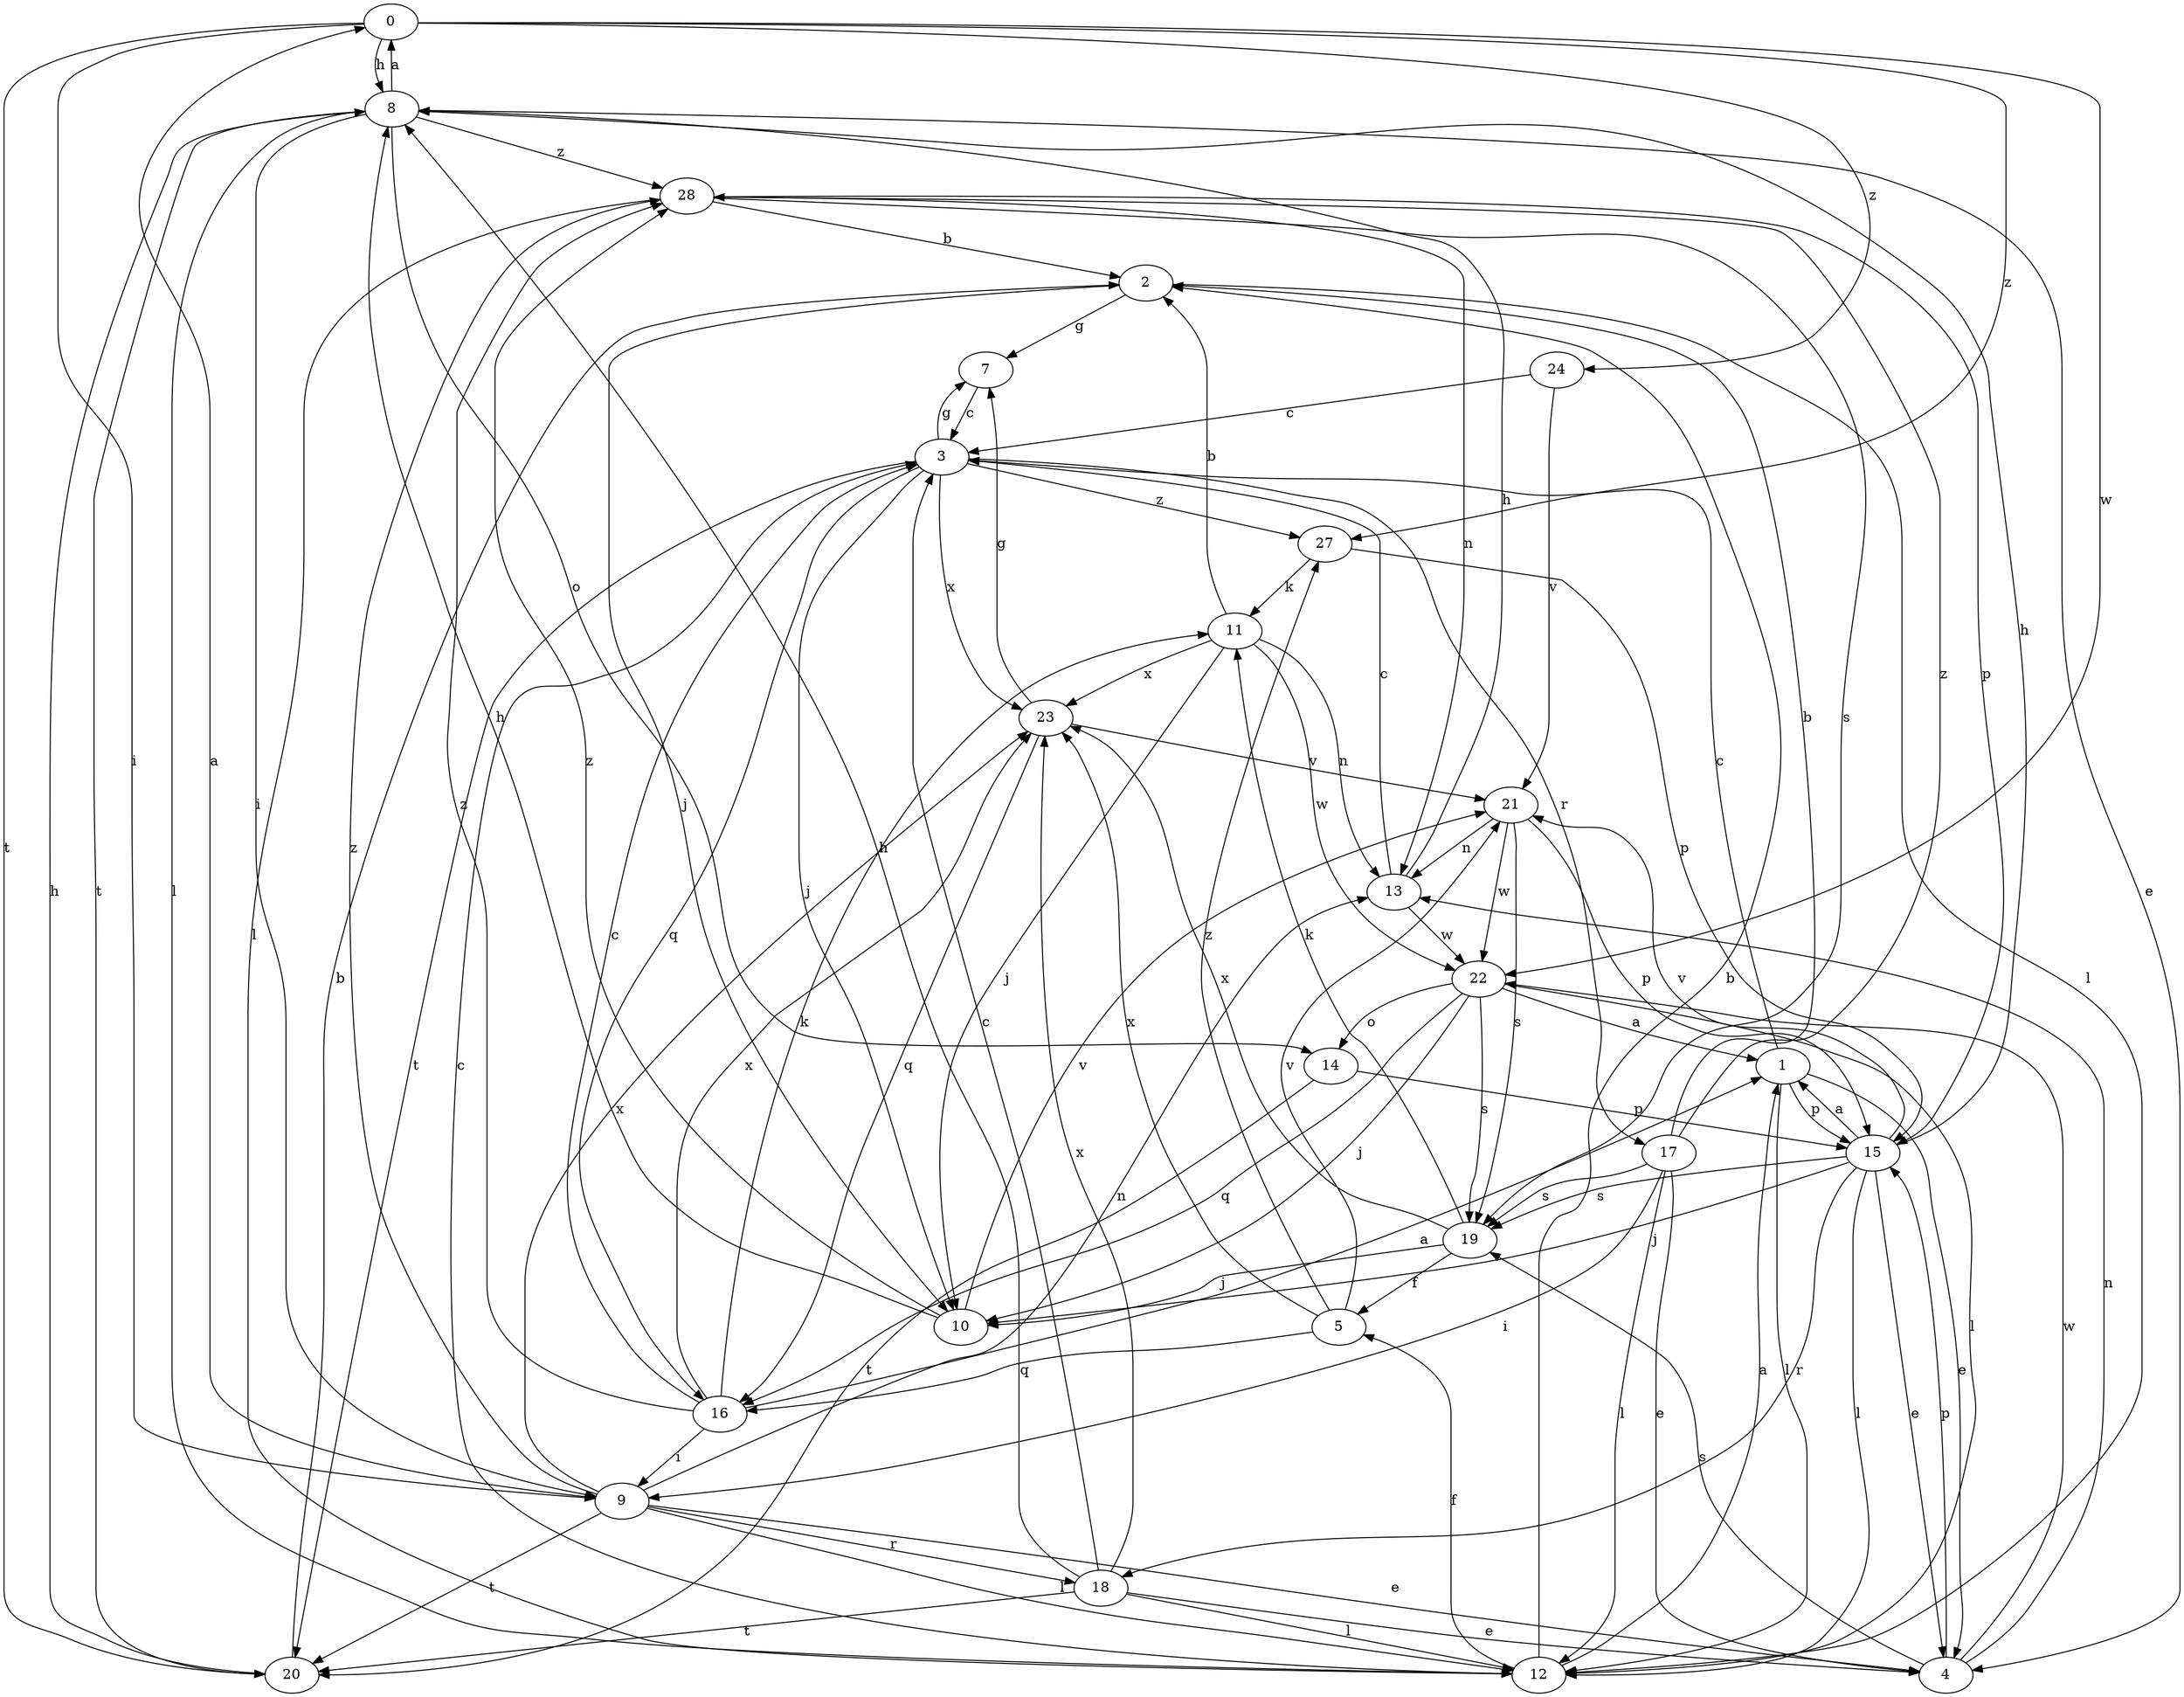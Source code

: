 strict digraph  {
0;
1;
2;
3;
4;
5;
7;
8;
9;
10;
11;
12;
13;
14;
15;
16;
17;
18;
19;
20;
21;
22;
23;
24;
27;
28;
0 -> 8  [label=h];
0 -> 9  [label=i];
0 -> 20  [label=t];
0 -> 22  [label=w];
0 -> 24  [label=z];
0 -> 27  [label=z];
1 -> 3  [label=c];
1 -> 4  [label=e];
1 -> 12  [label=l];
1 -> 15  [label=p];
2 -> 7  [label=g];
2 -> 10  [label=j];
2 -> 12  [label=l];
3 -> 7  [label=g];
3 -> 10  [label=j];
3 -> 16  [label=q];
3 -> 17  [label=r];
3 -> 20  [label=t];
3 -> 23  [label=x];
3 -> 27  [label=z];
4 -> 13  [label=n];
4 -> 15  [label=p];
4 -> 19  [label=s];
4 -> 22  [label=w];
5 -> 16  [label=q];
5 -> 21  [label=v];
5 -> 23  [label=x];
5 -> 27  [label=z];
7 -> 3  [label=c];
8 -> 0  [label=a];
8 -> 4  [label=e];
8 -> 9  [label=i];
8 -> 12  [label=l];
8 -> 14  [label=o];
8 -> 20  [label=t];
8 -> 28  [label=z];
9 -> 0  [label=a];
9 -> 4  [label=e];
9 -> 12  [label=l];
9 -> 13  [label=n];
9 -> 18  [label=r];
9 -> 20  [label=t];
9 -> 23  [label=x];
9 -> 28  [label=z];
10 -> 8  [label=h];
10 -> 21  [label=v];
10 -> 28  [label=z];
11 -> 2  [label=b];
11 -> 10  [label=j];
11 -> 13  [label=n];
11 -> 22  [label=w];
11 -> 23  [label=x];
12 -> 1  [label=a];
12 -> 2  [label=b];
12 -> 3  [label=c];
12 -> 5  [label=f];
13 -> 3  [label=c];
13 -> 8  [label=h];
13 -> 22  [label=w];
14 -> 15  [label=p];
14 -> 20  [label=t];
15 -> 1  [label=a];
15 -> 4  [label=e];
15 -> 8  [label=h];
15 -> 10  [label=j];
15 -> 12  [label=l];
15 -> 18  [label=r];
15 -> 19  [label=s];
15 -> 21  [label=v];
16 -> 1  [label=a];
16 -> 3  [label=c];
16 -> 9  [label=i];
16 -> 11  [label=k];
16 -> 23  [label=x];
16 -> 28  [label=z];
17 -> 2  [label=b];
17 -> 4  [label=e];
17 -> 9  [label=i];
17 -> 12  [label=l];
17 -> 19  [label=s];
17 -> 28  [label=z];
18 -> 3  [label=c];
18 -> 4  [label=e];
18 -> 8  [label=h];
18 -> 12  [label=l];
18 -> 20  [label=t];
18 -> 23  [label=x];
19 -> 5  [label=f];
19 -> 10  [label=j];
19 -> 11  [label=k];
19 -> 23  [label=x];
20 -> 2  [label=b];
20 -> 8  [label=h];
21 -> 13  [label=n];
21 -> 15  [label=p];
21 -> 19  [label=s];
21 -> 22  [label=w];
22 -> 1  [label=a];
22 -> 10  [label=j];
22 -> 12  [label=l];
22 -> 14  [label=o];
22 -> 16  [label=q];
22 -> 19  [label=s];
23 -> 7  [label=g];
23 -> 16  [label=q];
23 -> 21  [label=v];
24 -> 3  [label=c];
24 -> 21  [label=v];
27 -> 11  [label=k];
27 -> 15  [label=p];
28 -> 2  [label=b];
28 -> 12  [label=l];
28 -> 13  [label=n];
28 -> 15  [label=p];
28 -> 19  [label=s];
}
